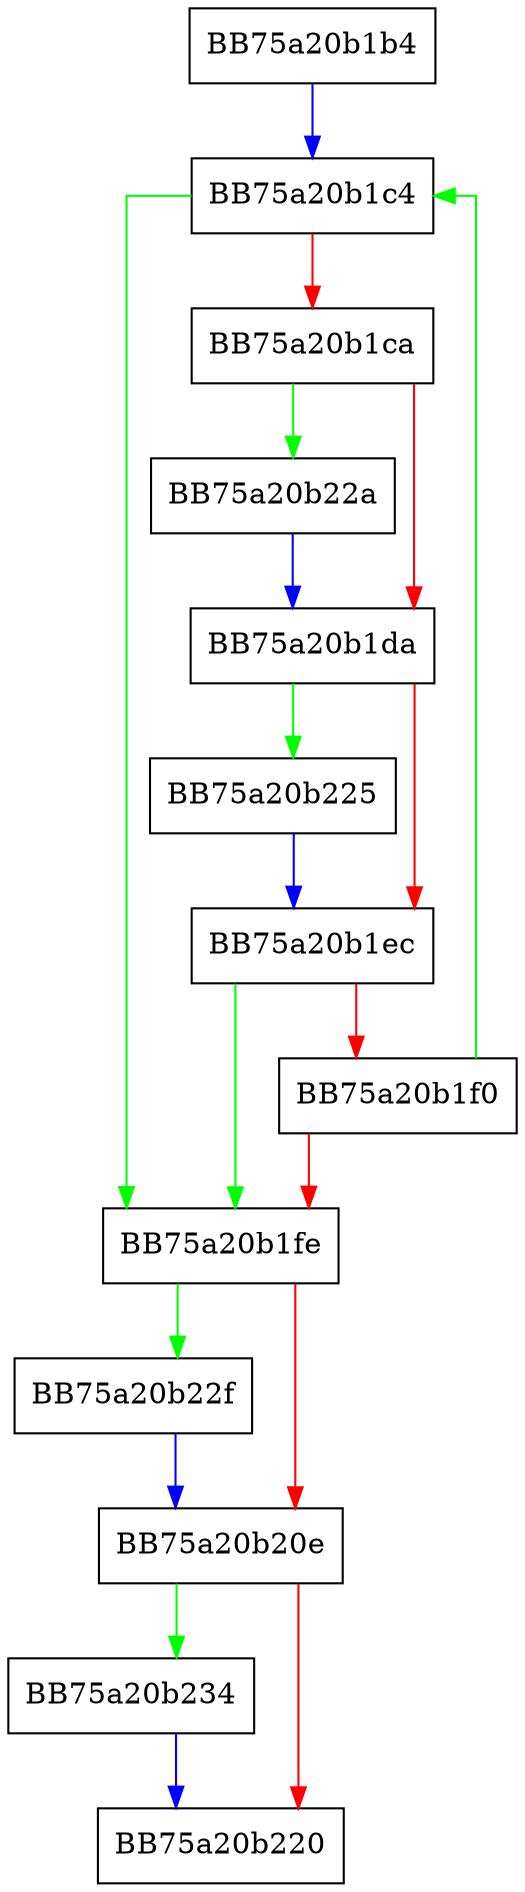 digraph CompareInsensitive {
  node [shape="box"];
  graph [splines=ortho];
  BB75a20b1b4 -> BB75a20b1c4 [color="blue"];
  BB75a20b1c4 -> BB75a20b1fe [color="green"];
  BB75a20b1c4 -> BB75a20b1ca [color="red"];
  BB75a20b1ca -> BB75a20b22a [color="green"];
  BB75a20b1ca -> BB75a20b1da [color="red"];
  BB75a20b1da -> BB75a20b225 [color="green"];
  BB75a20b1da -> BB75a20b1ec [color="red"];
  BB75a20b1ec -> BB75a20b1fe [color="green"];
  BB75a20b1ec -> BB75a20b1f0 [color="red"];
  BB75a20b1f0 -> BB75a20b1c4 [color="green"];
  BB75a20b1f0 -> BB75a20b1fe [color="red"];
  BB75a20b1fe -> BB75a20b22f [color="green"];
  BB75a20b1fe -> BB75a20b20e [color="red"];
  BB75a20b20e -> BB75a20b234 [color="green"];
  BB75a20b20e -> BB75a20b220 [color="red"];
  BB75a20b225 -> BB75a20b1ec [color="blue"];
  BB75a20b22a -> BB75a20b1da [color="blue"];
  BB75a20b22f -> BB75a20b20e [color="blue"];
  BB75a20b234 -> BB75a20b220 [color="blue"];
}